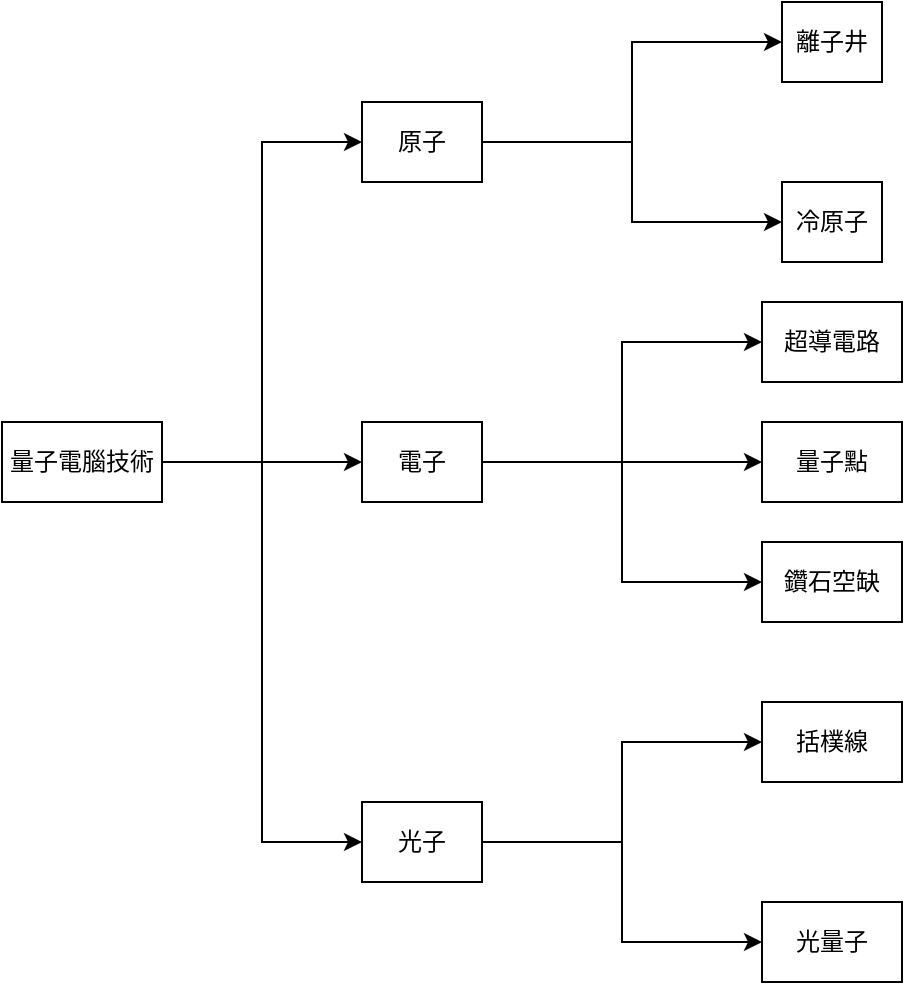 <mxfile version="14.6.13" type="device"><diagram id="Jhglprre7ynQ-2NgSsn0" name="第1頁"><mxGraphModel dx="1024" dy="592" grid="1" gridSize="10" guides="1" tooltips="1" connect="1" arrows="1" fold="1" page="1" pageScale="1" pageWidth="827" pageHeight="1169" math="0" shadow="0"><root><mxCell id="0"/><mxCell id="1" parent="0"/><mxCell id="SCZGq19wND6PowOVxvux-8" style="edgeStyle=orthogonalEdgeStyle;rounded=0;orthogonalLoop=1;jettySize=auto;html=1;exitX=1;exitY=0.5;exitDx=0;exitDy=0;" edge="1" parent="1" source="SCZGq19wND6PowOVxvux-1" target="SCZGq19wND6PowOVxvux-6"><mxGeometry relative="1" as="geometry"/></mxCell><mxCell id="SCZGq19wND6PowOVxvux-13" style="edgeStyle=orthogonalEdgeStyle;rounded=0;orthogonalLoop=1;jettySize=auto;html=1;exitX=1;exitY=0.5;exitDx=0;exitDy=0;entryX=0;entryY=0.5;entryDx=0;entryDy=0;" edge="1" parent="1" source="SCZGq19wND6PowOVxvux-1" target="SCZGq19wND6PowOVxvux-4"><mxGeometry relative="1" as="geometry"/></mxCell><mxCell id="SCZGq19wND6PowOVxvux-1" value="原子" style="rounded=0;whiteSpace=wrap;html=1;" vertex="1" parent="1"><mxGeometry x="210" y="60" width="60" height="40" as="geometry"/></mxCell><mxCell id="SCZGq19wND6PowOVxvux-14" style="edgeStyle=orthogonalEdgeStyle;rounded=0;orthogonalLoop=1;jettySize=auto;html=1;exitX=1;exitY=0.5;exitDx=0;exitDy=0;entryX=0;entryY=0.5;entryDx=0;entryDy=0;" edge="1" parent="1" source="SCZGq19wND6PowOVxvux-2" target="SCZGq19wND6PowOVxvux-7"><mxGeometry relative="1" as="geometry"/></mxCell><mxCell id="SCZGq19wND6PowOVxvux-17" style="edgeStyle=orthogonalEdgeStyle;rounded=0;orthogonalLoop=1;jettySize=auto;html=1;exitX=1;exitY=0.5;exitDx=0;exitDy=0;entryX=0;entryY=0.5;entryDx=0;entryDy=0;" edge="1" parent="1" source="SCZGq19wND6PowOVxvux-2" target="SCZGq19wND6PowOVxvux-15"><mxGeometry relative="1" as="geometry"/></mxCell><mxCell id="SCZGq19wND6PowOVxvux-18" style="edgeStyle=orthogonalEdgeStyle;rounded=0;orthogonalLoop=1;jettySize=auto;html=1;exitX=1;exitY=0.5;exitDx=0;exitDy=0;entryX=0;entryY=0.5;entryDx=0;entryDy=0;" edge="1" parent="1" source="SCZGq19wND6PowOVxvux-2" target="SCZGq19wND6PowOVxvux-16"><mxGeometry relative="1" as="geometry"/></mxCell><mxCell id="SCZGq19wND6PowOVxvux-2" value="電子" style="rounded=0;whiteSpace=wrap;html=1;" vertex="1" parent="1"><mxGeometry x="210" y="220" width="60" height="40" as="geometry"/></mxCell><mxCell id="SCZGq19wND6PowOVxvux-21" style="edgeStyle=orthogonalEdgeStyle;rounded=0;orthogonalLoop=1;jettySize=auto;html=1;exitX=1;exitY=0.5;exitDx=0;exitDy=0;entryX=0;entryY=0.5;entryDx=0;entryDy=0;" edge="1" parent="1" source="SCZGq19wND6PowOVxvux-3" target="SCZGq19wND6PowOVxvux-19"><mxGeometry relative="1" as="geometry"/></mxCell><mxCell id="SCZGq19wND6PowOVxvux-22" style="edgeStyle=orthogonalEdgeStyle;rounded=0;orthogonalLoop=1;jettySize=auto;html=1;exitX=1;exitY=0.5;exitDx=0;exitDy=0;entryX=0;entryY=0.5;entryDx=0;entryDy=0;" edge="1" parent="1" source="SCZGq19wND6PowOVxvux-3" target="SCZGq19wND6PowOVxvux-20"><mxGeometry relative="1" as="geometry"/></mxCell><mxCell id="SCZGq19wND6PowOVxvux-3" value="光子" style="rounded=0;whiteSpace=wrap;html=1;" vertex="1" parent="1"><mxGeometry x="210" y="410" width="60" height="40" as="geometry"/></mxCell><mxCell id="SCZGq19wND6PowOVxvux-4" value="離子井" style="rounded=0;whiteSpace=wrap;html=1;" vertex="1" parent="1"><mxGeometry x="420" y="10" width="50" height="40" as="geometry"/></mxCell><mxCell id="SCZGq19wND6PowOVxvux-6" value="冷原子" style="rounded=0;whiteSpace=wrap;html=1;" vertex="1" parent="1"><mxGeometry x="420" y="100" width="50" height="40" as="geometry"/></mxCell><mxCell id="SCZGq19wND6PowOVxvux-7" value="超導電路" style="rounded=0;whiteSpace=wrap;html=1;" vertex="1" parent="1"><mxGeometry x="410" y="160" width="70" height="40" as="geometry"/></mxCell><mxCell id="SCZGq19wND6PowOVxvux-15" value="量子點" style="rounded=0;whiteSpace=wrap;html=1;" vertex="1" parent="1"><mxGeometry x="410" y="220" width="70" height="40" as="geometry"/></mxCell><mxCell id="SCZGq19wND6PowOVxvux-16" value="鑽石空缺" style="rounded=0;whiteSpace=wrap;html=1;" vertex="1" parent="1"><mxGeometry x="410" y="280" width="70" height="40" as="geometry"/></mxCell><mxCell id="SCZGq19wND6PowOVxvux-19" value="括樸線" style="rounded=0;whiteSpace=wrap;html=1;" vertex="1" parent="1"><mxGeometry x="410" y="360" width="70" height="40" as="geometry"/></mxCell><mxCell id="SCZGq19wND6PowOVxvux-20" value="光量子" style="rounded=0;whiteSpace=wrap;html=1;" vertex="1" parent="1"><mxGeometry x="410" y="460" width="70" height="40" as="geometry"/></mxCell><mxCell id="SCZGq19wND6PowOVxvux-24" style="edgeStyle=orthogonalEdgeStyle;rounded=0;orthogonalLoop=1;jettySize=auto;html=1;exitX=1;exitY=0.5;exitDx=0;exitDy=0;entryX=0;entryY=0.5;entryDx=0;entryDy=0;" edge="1" parent="1" source="SCZGq19wND6PowOVxvux-23" target="SCZGq19wND6PowOVxvux-1"><mxGeometry relative="1" as="geometry"/></mxCell><mxCell id="SCZGq19wND6PowOVxvux-25" style="edgeStyle=orthogonalEdgeStyle;rounded=0;orthogonalLoop=1;jettySize=auto;html=1;exitX=1;exitY=0.5;exitDx=0;exitDy=0;entryX=0;entryY=0.5;entryDx=0;entryDy=0;" edge="1" parent="1" source="SCZGq19wND6PowOVxvux-23" target="SCZGq19wND6PowOVxvux-2"><mxGeometry relative="1" as="geometry"/></mxCell><mxCell id="SCZGq19wND6PowOVxvux-26" style="edgeStyle=orthogonalEdgeStyle;rounded=0;orthogonalLoop=1;jettySize=auto;html=1;exitX=1;exitY=0.5;exitDx=0;exitDy=0;entryX=0;entryY=0.5;entryDx=0;entryDy=0;" edge="1" parent="1" source="SCZGq19wND6PowOVxvux-23" target="SCZGq19wND6PowOVxvux-3"><mxGeometry relative="1" as="geometry"/></mxCell><mxCell id="SCZGq19wND6PowOVxvux-23" value="量子電腦技術" style="rounded=0;whiteSpace=wrap;html=1;" vertex="1" parent="1"><mxGeometry x="30" y="220" width="80" height="40" as="geometry"/></mxCell></root></mxGraphModel></diagram></mxfile>